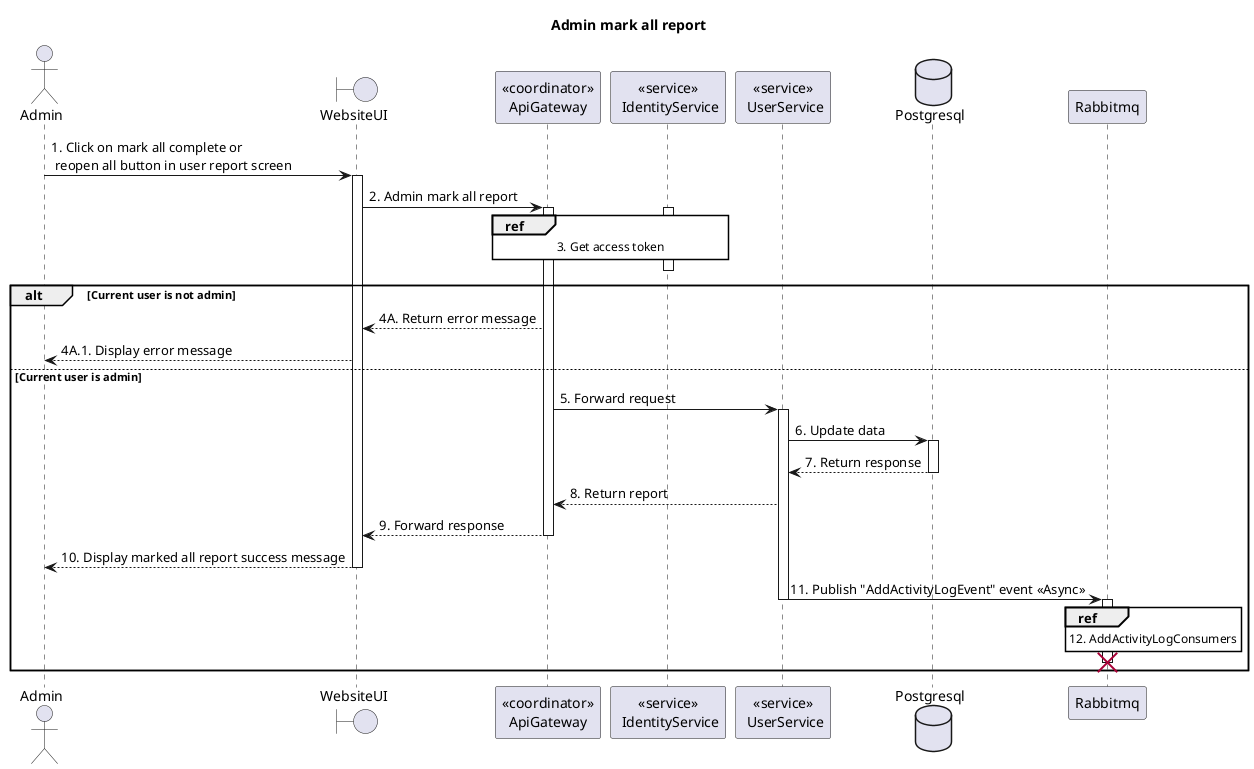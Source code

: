 @startuml Sequence
title "Admin mark all report"

' Style section
<style>
  sequenceDiagram {
    reference {
      BackGroundColor white
    }
}
</style>

actor Admin
boundary WebsiteUI
participant "<<coordinator>>\nApiGateway" as ApiGateway
participant "<<service>>\n IdentityService" as IdentityService
participant "<<service>>\n UserService" as UserService
database Postgresql

Admin -> WebsiteUI ++: 1. Click on mark all complete or \n reopen all button in user report screen
WebsiteUI -> ApiGateway ++: 2. Admin mark all report

activate IdentityService
ref over ApiGateway, IdentityService: 3. Get access token
ApiGateway -[hidden]-> IdentityService
deactivate IdentityService

alt Current user is not admin
    WebsiteUI <-- ApiGateway: 4A. Return error message
    Admin <-- WebsiteUI: 4A.1. Display error message
else Current user is admin
    ApiGateway -> UserService ++: 5. Forward request
    UserService -> Postgresql++: 6. Update data
    UserService <-- Postgresql--: 7. Return response
    ApiGateway <-- UserService: 8. Return report
    WebsiteUI <-- ApiGateway--: 9. Forward response
    Admin <-- WebsiteUI--: 10. Display marked all report success message
    UserService -> Rabbitmq: 11. Publish "AddActivityLogEvent" event <<Async>>
    deactivate UserService
    activate Rabbitmq
    ref over Rabbitmq: 12. AddActivityLogConsumers
    Rabbitmq -[hidden]> 
    destroy Rabbitmq
end alt
@enduml